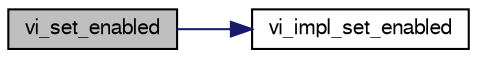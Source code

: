 digraph "vi_set_enabled"
{
  edge [fontname="FreeSans",fontsize="10",labelfontname="FreeSans",labelfontsize="10"];
  node [fontname="FreeSans",fontsize="10",shape=record];
  rankdir="LR";
  Node1 [label="vi_set_enabled",height=0.2,width=0.4,color="black", fillcolor="grey75", style="filled", fontcolor="black"];
  Node1 -> Node2 [color="midnightblue",fontsize="10",style="solid",fontname="FreeSans"];
  Node2 [label="vi_impl_set_enabled",height=0.2,width=0.4,color="black", fillcolor="white", style="filled",URL="$vi_8h.html#af7a336443cdcbaf9ab1780c61471bb85"];
}
